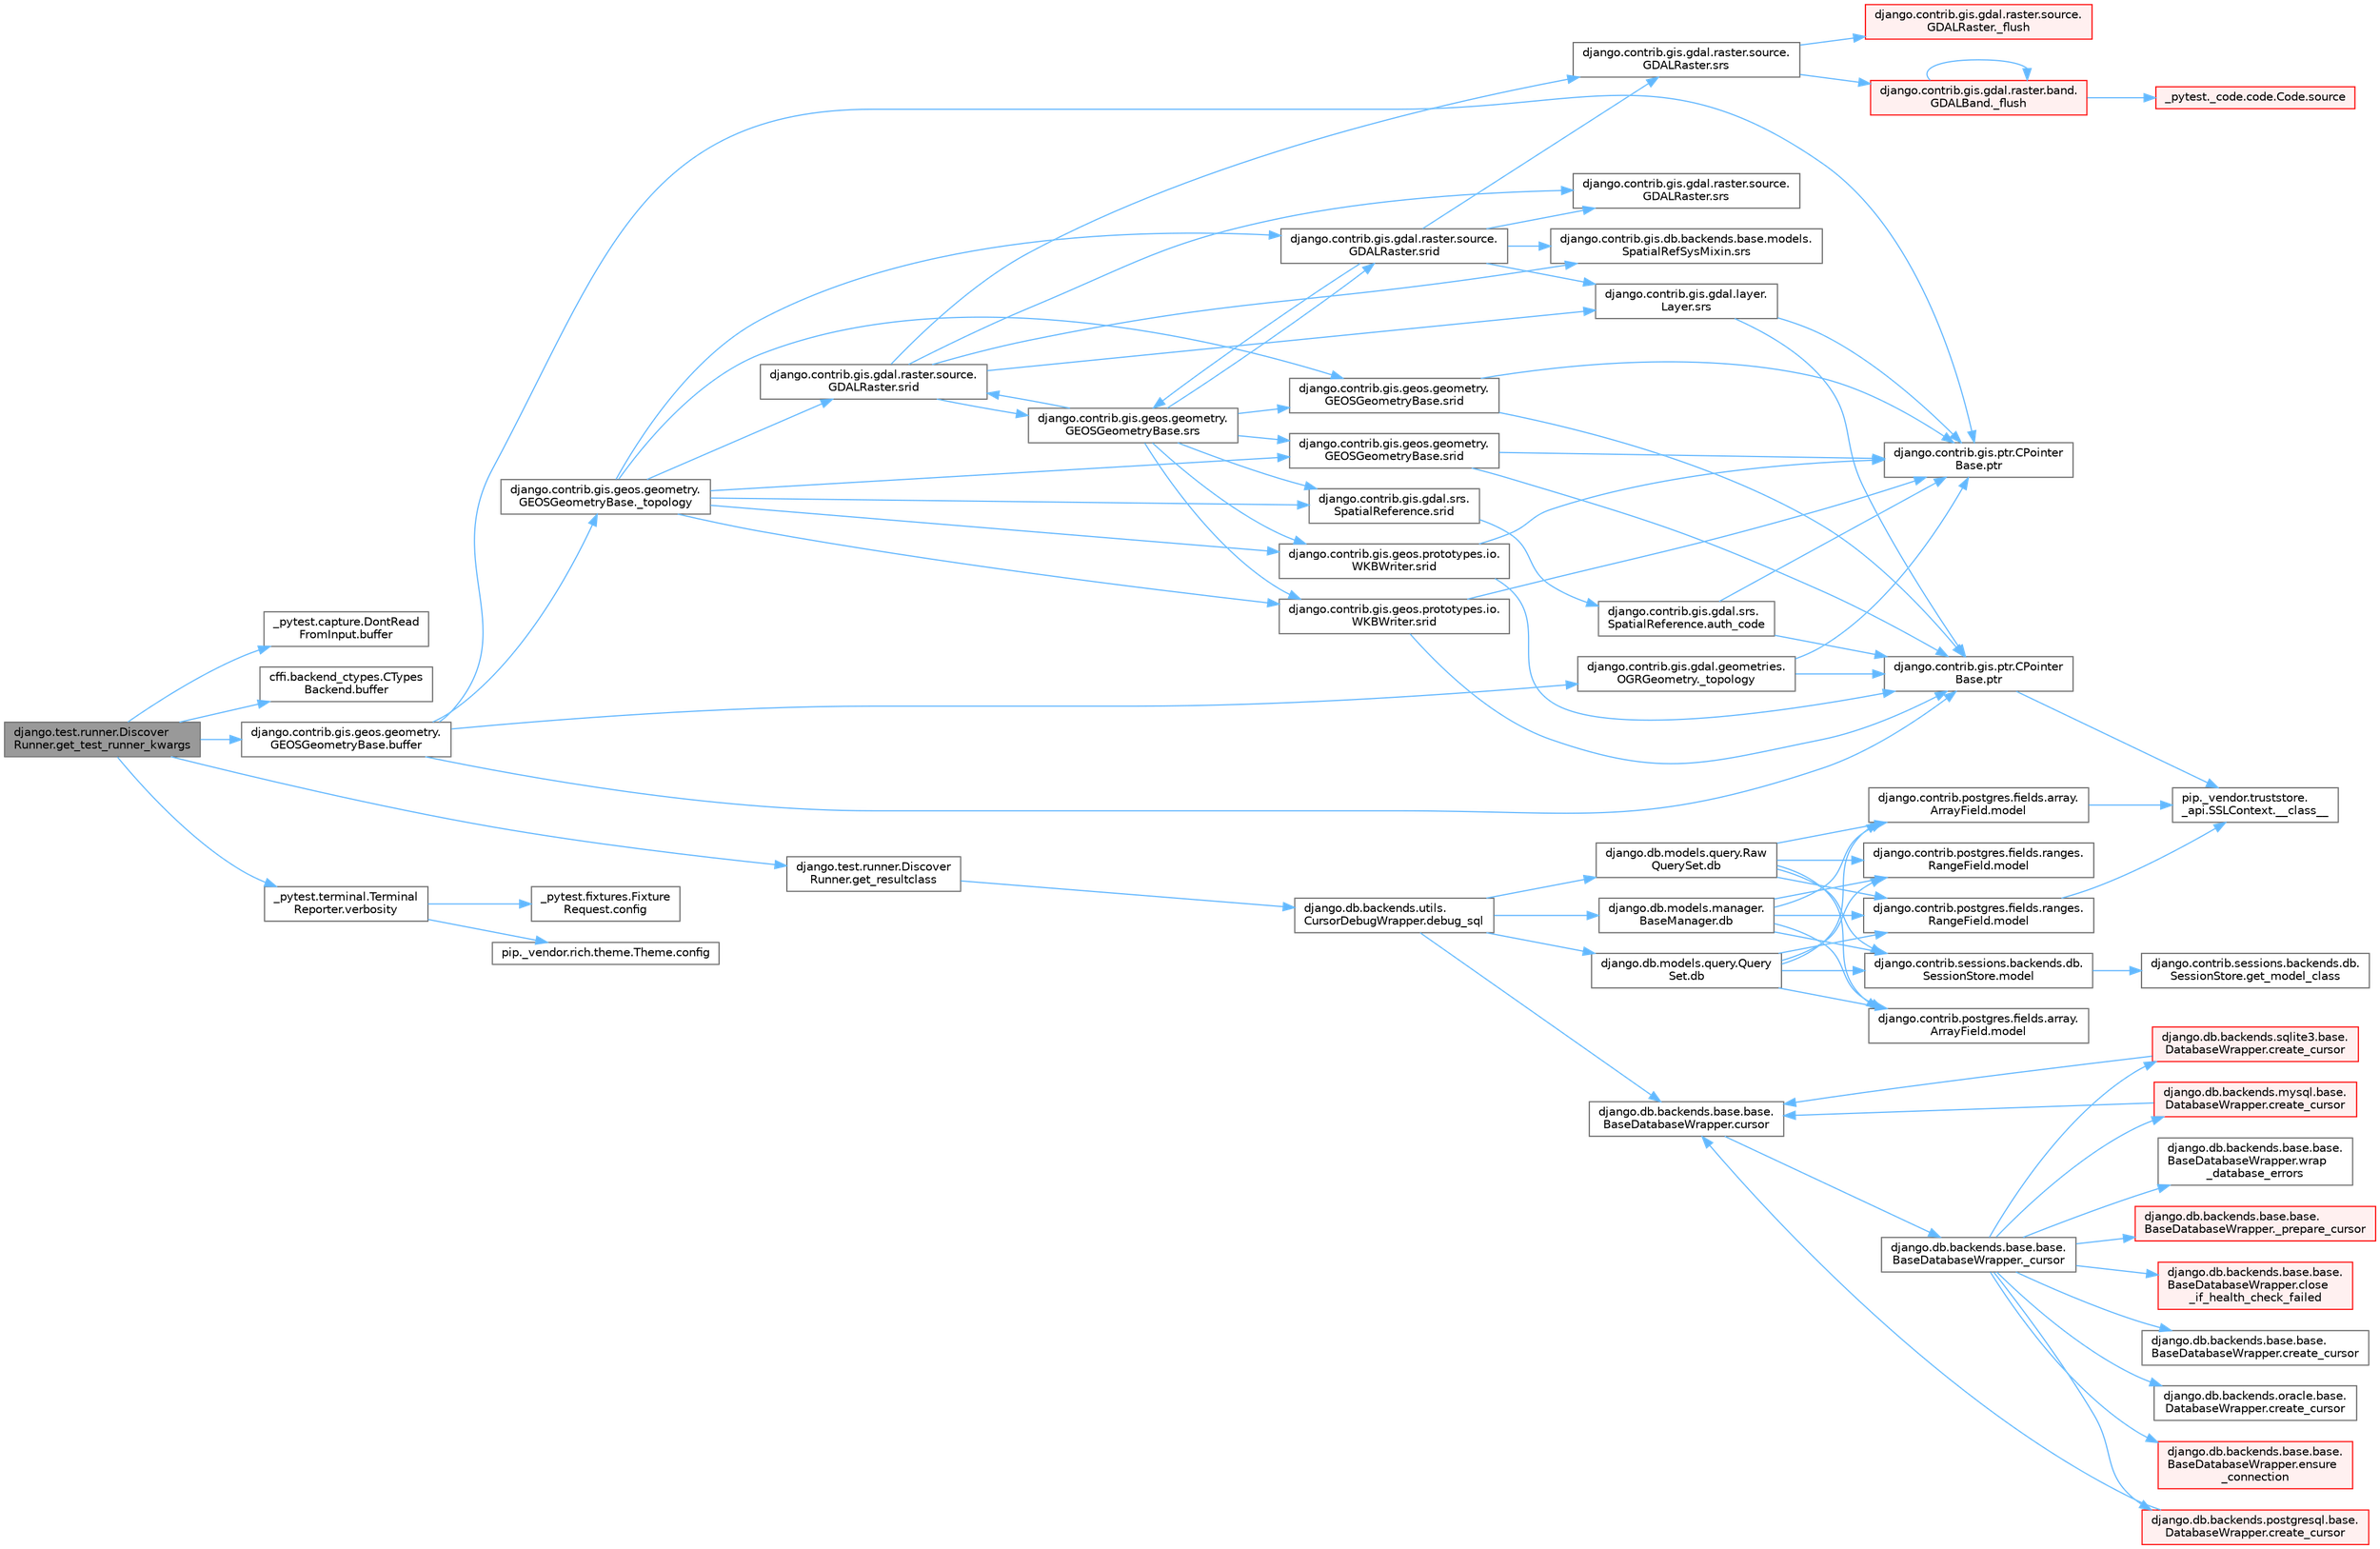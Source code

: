 digraph "django.test.runner.DiscoverRunner.get_test_runner_kwargs"
{
 // LATEX_PDF_SIZE
  bgcolor="transparent";
  edge [fontname=Helvetica,fontsize=10,labelfontname=Helvetica,labelfontsize=10];
  node [fontname=Helvetica,fontsize=10,shape=box,height=0.2,width=0.4];
  rankdir="LR";
  Node1 [id="Node000001",label="django.test.runner.Discover\lRunner.get_test_runner_kwargs",height=0.2,width=0.4,color="gray40", fillcolor="grey60", style="filled", fontcolor="black",tooltip=" "];
  Node1 -> Node2 [id="edge1_Node000001_Node000002",color="steelblue1",style="solid",tooltip=" "];
  Node2 [id="Node000002",label="_pytest.capture.DontRead\lFromInput.buffer",height=0.2,width=0.4,color="grey40", fillcolor="white", style="filled",URL="$class__pytest_1_1capture_1_1_dont_read_from_input.html#a8065cb7ea7f499e0b089fdbd38af7d1a",tooltip=" "];
  Node1 -> Node3 [id="edge2_Node000001_Node000003",color="steelblue1",style="solid",tooltip=" "];
  Node3 [id="Node000003",label="cffi.backend_ctypes.CTypes\lBackend.buffer",height=0.2,width=0.4,color="grey40", fillcolor="white", style="filled",URL="$classcffi_1_1backend__ctypes_1_1_c_types_backend.html#a0bf19926499ff419e97a713dc48fb61c",tooltip=" "];
  Node1 -> Node4 [id="edge3_Node000001_Node000004",color="steelblue1",style="solid",tooltip=" "];
  Node4 [id="Node000004",label="django.contrib.gis.geos.geometry.\lGEOSGeometryBase.buffer",height=0.2,width=0.4,color="grey40", fillcolor="white", style="filled",URL="$classdjango_1_1contrib_1_1gis_1_1geos_1_1geometry_1_1_g_e_o_s_geometry_base.html#a42422422c1d89880282b209dacbdf53e",tooltip=" "];
  Node4 -> Node5 [id="edge4_Node000004_Node000005",color="steelblue1",style="solid",tooltip=" "];
  Node5 [id="Node000005",label="django.contrib.gis.gdal.geometries.\lOGRGeometry._topology",height=0.2,width=0.4,color="grey40", fillcolor="white", style="filled",URL="$classdjango_1_1contrib_1_1gis_1_1gdal_1_1geometries_1_1_o_g_r_geometry.html#a73b65e92515e0cca020cca3dac2ad833",tooltip=" "];
  Node5 -> Node6 [id="edge5_Node000005_Node000006",color="steelblue1",style="solid",tooltip=" "];
  Node6 [id="Node000006",label="django.contrib.gis.ptr.CPointer\lBase.ptr",height=0.2,width=0.4,color="grey40", fillcolor="white", style="filled",URL="$classdjango_1_1contrib_1_1gis_1_1ptr_1_1_c_pointer_base.html#a55873c889d27c42497c5a832c24e041b",tooltip=" "];
  Node6 -> Node7 [id="edge6_Node000006_Node000007",color="steelblue1",style="solid",tooltip=" "];
  Node7 [id="Node000007",label="pip._vendor.truststore.\l_api.SSLContext.__class__",height=0.2,width=0.4,color="grey40", fillcolor="white", style="filled",URL="$classpip_1_1__vendor_1_1truststore_1_1__api_1_1_s_s_l_context.html#a530861514f31eabaa3f513557d6e66de",tooltip=" "];
  Node5 -> Node8 [id="edge7_Node000005_Node000008",color="steelblue1",style="solid",tooltip=" "];
  Node8 [id="Node000008",label="django.contrib.gis.ptr.CPointer\lBase.ptr",height=0.2,width=0.4,color="grey40", fillcolor="white", style="filled",URL="$classdjango_1_1contrib_1_1gis_1_1ptr_1_1_c_pointer_base.html#a73d2e45828ab4d985549c571852996fa",tooltip=" "];
  Node4 -> Node9 [id="edge8_Node000004_Node000009",color="steelblue1",style="solid",tooltip=" "];
  Node9 [id="Node000009",label="django.contrib.gis.geos.geometry.\lGEOSGeometryBase._topology",height=0.2,width=0.4,color="grey40", fillcolor="white", style="filled",URL="$classdjango_1_1contrib_1_1gis_1_1geos_1_1geometry_1_1_g_e_o_s_geometry_base.html#a57f10e6abc75e8c1a9b857a57c4cca2e",tooltip=" "];
  Node9 -> Node10 [id="edge9_Node000009_Node000010",color="steelblue1",style="solid",tooltip=" "];
  Node10 [id="Node000010",label="django.contrib.gis.gdal.raster.source.\lGDALRaster.srid",height=0.2,width=0.4,color="grey40", fillcolor="white", style="filled",URL="$classdjango_1_1contrib_1_1gis_1_1gdal_1_1raster_1_1source_1_1_g_d_a_l_raster.html#a64f1b2f9361820eb18392c0a0df9b46b",tooltip=" "];
  Node10 -> Node11 [id="edge10_Node000010_Node000011",color="steelblue1",style="solid",tooltip=" "];
  Node11 [id="Node000011",label="django.contrib.gis.db.backends.base.models.\lSpatialRefSysMixin.srs",height=0.2,width=0.4,color="grey40", fillcolor="white", style="filled",URL="$classdjango_1_1contrib_1_1gis_1_1db_1_1backends_1_1base_1_1models_1_1_spatial_ref_sys_mixin.html#ad34be004f9aba942c5d2bd011fda3044",tooltip=" "];
  Node10 -> Node12 [id="edge11_Node000010_Node000012",color="steelblue1",style="solid",tooltip=" "];
  Node12 [id="Node000012",label="django.contrib.gis.gdal.layer.\lLayer.srs",height=0.2,width=0.4,color="grey40", fillcolor="white", style="filled",URL="$classdjango_1_1contrib_1_1gis_1_1gdal_1_1layer_1_1_layer.html#ac1d51e5b32cdf55829e9a486b190ddc2",tooltip=" "];
  Node12 -> Node6 [id="edge12_Node000012_Node000006",color="steelblue1",style="solid",tooltip=" "];
  Node12 -> Node8 [id="edge13_Node000012_Node000008",color="steelblue1",style="solid",tooltip=" "];
  Node10 -> Node13 [id="edge14_Node000010_Node000013",color="steelblue1",style="solid",tooltip=" "];
  Node13 [id="Node000013",label="django.contrib.gis.gdal.raster.source.\lGDALRaster.srs",height=0.2,width=0.4,color="grey40", fillcolor="white", style="filled",URL="$classdjango_1_1contrib_1_1gis_1_1gdal_1_1raster_1_1source_1_1_g_d_a_l_raster.html#a1dbeee1eca81d7739c032009f1d7acb1",tooltip=" "];
  Node10 -> Node14 [id="edge15_Node000010_Node000014",color="steelblue1",style="solid",tooltip=" "];
  Node14 [id="Node000014",label="django.contrib.gis.gdal.raster.source.\lGDALRaster.srs",height=0.2,width=0.4,color="grey40", fillcolor="white", style="filled",URL="$classdjango_1_1contrib_1_1gis_1_1gdal_1_1raster_1_1source_1_1_g_d_a_l_raster.html#a867fd2ac08531bb04ded5f86cf484723",tooltip=" "];
  Node14 -> Node15 [id="edge16_Node000014_Node000015",color="steelblue1",style="solid",tooltip=" "];
  Node15 [id="Node000015",label="django.contrib.gis.gdal.raster.band.\lGDALBand._flush",height=0.2,width=0.4,color="red", fillcolor="#FFF0F0", style="filled",URL="$classdjango_1_1contrib_1_1gis_1_1gdal_1_1raster_1_1band_1_1_g_d_a_l_band.html#ae69747644a590b485b72c3314debdfc7",tooltip=" "];
  Node15 -> Node15 [id="edge17_Node000015_Node000015",color="steelblue1",style="solid",tooltip=" "];
  Node15 -> Node16 [id="edge18_Node000015_Node000016",color="steelblue1",style="solid",tooltip=" "];
  Node16 [id="Node000016",label="_pytest._code.code.Code.source",height=0.2,width=0.4,color="red", fillcolor="#FFF0F0", style="filled",URL="$class__pytest_1_1__code_1_1code_1_1_code.html#a22f60644a8fa658ab754ddca0bcb31fd",tooltip=" "];
  Node14 -> Node30 [id="edge19_Node000014_Node000030",color="steelblue1",style="solid",tooltip=" "];
  Node30 [id="Node000030",label="django.contrib.gis.gdal.raster.source.\lGDALRaster._flush",height=0.2,width=0.4,color="red", fillcolor="#FFF0F0", style="filled",URL="$classdjango_1_1contrib_1_1gis_1_1gdal_1_1raster_1_1source_1_1_g_d_a_l_raster.html#af272a67360ee049804d442bd344ff75b",tooltip=" "];
  Node10 -> Node39 [id="edge20_Node000010_Node000039",color="steelblue1",style="solid",tooltip=" "];
  Node39 [id="Node000039",label="django.contrib.gis.geos.geometry.\lGEOSGeometryBase.srs",height=0.2,width=0.4,color="grey40", fillcolor="white", style="filled",URL="$classdjango_1_1contrib_1_1gis_1_1geos_1_1geometry_1_1_g_e_o_s_geometry_base.html#aa433953a244f84e09ce9775e6348c9ea",tooltip=" "];
  Node39 -> Node10 [id="edge21_Node000039_Node000010",color="steelblue1",style="solid",tooltip=" "];
  Node39 -> Node40 [id="edge22_Node000039_Node000040",color="steelblue1",style="solid",tooltip=" "];
  Node40 [id="Node000040",label="django.contrib.gis.gdal.raster.source.\lGDALRaster.srid",height=0.2,width=0.4,color="grey40", fillcolor="white", style="filled",URL="$classdjango_1_1contrib_1_1gis_1_1gdal_1_1raster_1_1source_1_1_g_d_a_l_raster.html#a565bad87d893e08a4a415e39b1e41713",tooltip=" "];
  Node40 -> Node11 [id="edge23_Node000040_Node000011",color="steelblue1",style="solid",tooltip=" "];
  Node40 -> Node12 [id="edge24_Node000040_Node000012",color="steelblue1",style="solid",tooltip=" "];
  Node40 -> Node13 [id="edge25_Node000040_Node000013",color="steelblue1",style="solid",tooltip=" "];
  Node40 -> Node14 [id="edge26_Node000040_Node000014",color="steelblue1",style="solid",tooltip=" "];
  Node40 -> Node39 [id="edge27_Node000040_Node000039",color="steelblue1",style="solid",tooltip=" "];
  Node39 -> Node41 [id="edge28_Node000039_Node000041",color="steelblue1",style="solid",tooltip=" "];
  Node41 [id="Node000041",label="django.contrib.gis.gdal.srs.\lSpatialReference.srid",height=0.2,width=0.4,color="grey40", fillcolor="white", style="filled",URL="$classdjango_1_1contrib_1_1gis_1_1gdal_1_1srs_1_1_spatial_reference.html#a6f0221a227f58af3cadbd801359f4d6a",tooltip=" "];
  Node41 -> Node42 [id="edge29_Node000041_Node000042",color="steelblue1",style="solid",tooltip=" "];
  Node42 [id="Node000042",label="django.contrib.gis.gdal.srs.\lSpatialReference.auth_code",height=0.2,width=0.4,color="grey40", fillcolor="white", style="filled",URL="$classdjango_1_1contrib_1_1gis_1_1gdal_1_1srs_1_1_spatial_reference.html#aac9888c94a062cb9bb98a3f6f5f6b9a6",tooltip=" "];
  Node42 -> Node6 [id="edge30_Node000042_Node000006",color="steelblue1",style="solid",tooltip=" "];
  Node42 -> Node8 [id="edge31_Node000042_Node000008",color="steelblue1",style="solid",tooltip=" "];
  Node39 -> Node43 [id="edge32_Node000039_Node000043",color="steelblue1",style="solid",tooltip=" "];
  Node43 [id="Node000043",label="django.contrib.gis.geos.geometry.\lGEOSGeometryBase.srid",height=0.2,width=0.4,color="grey40", fillcolor="white", style="filled",URL="$classdjango_1_1contrib_1_1gis_1_1geos_1_1geometry_1_1_g_e_o_s_geometry_base.html#a5f66cc62cbd6fea05d043b4883dde9f8",tooltip=" "];
  Node43 -> Node6 [id="edge33_Node000043_Node000006",color="steelblue1",style="solid",tooltip=" "];
  Node43 -> Node8 [id="edge34_Node000043_Node000008",color="steelblue1",style="solid",tooltip=" "];
  Node39 -> Node44 [id="edge35_Node000039_Node000044",color="steelblue1",style="solid",tooltip=" "];
  Node44 [id="Node000044",label="django.contrib.gis.geos.geometry.\lGEOSGeometryBase.srid",height=0.2,width=0.4,color="grey40", fillcolor="white", style="filled",URL="$classdjango_1_1contrib_1_1gis_1_1geos_1_1geometry_1_1_g_e_o_s_geometry_base.html#a091e8d6264536991c11f30036af2c0c1",tooltip=" "];
  Node44 -> Node6 [id="edge36_Node000044_Node000006",color="steelblue1",style="solid",tooltip=" "];
  Node44 -> Node8 [id="edge37_Node000044_Node000008",color="steelblue1",style="solid",tooltip=" "];
  Node39 -> Node45 [id="edge38_Node000039_Node000045",color="steelblue1",style="solid",tooltip=" "];
  Node45 [id="Node000045",label="django.contrib.gis.geos.prototypes.io.\lWKBWriter.srid",height=0.2,width=0.4,color="grey40", fillcolor="white", style="filled",URL="$classdjango_1_1contrib_1_1gis_1_1geos_1_1prototypes_1_1io_1_1_w_k_b_writer.html#a0a8537b1b7b53d049b0a94923317867d",tooltip=" "];
  Node45 -> Node6 [id="edge39_Node000045_Node000006",color="steelblue1",style="solid",tooltip=" "];
  Node45 -> Node8 [id="edge40_Node000045_Node000008",color="steelblue1",style="solid",tooltip=" "];
  Node39 -> Node46 [id="edge41_Node000039_Node000046",color="steelblue1",style="solid",tooltip=" "];
  Node46 [id="Node000046",label="django.contrib.gis.geos.prototypes.io.\lWKBWriter.srid",height=0.2,width=0.4,color="grey40", fillcolor="white", style="filled",URL="$classdjango_1_1contrib_1_1gis_1_1geos_1_1prototypes_1_1io_1_1_w_k_b_writer.html#a6499b0621ccf8fe95d9540f61d874fe8",tooltip=" "];
  Node46 -> Node6 [id="edge42_Node000046_Node000006",color="steelblue1",style="solid",tooltip=" "];
  Node46 -> Node8 [id="edge43_Node000046_Node000008",color="steelblue1",style="solid",tooltip=" "];
  Node9 -> Node40 [id="edge44_Node000009_Node000040",color="steelblue1",style="solid",tooltip=" "];
  Node9 -> Node41 [id="edge45_Node000009_Node000041",color="steelblue1",style="solid",tooltip=" "];
  Node9 -> Node43 [id="edge46_Node000009_Node000043",color="steelblue1",style="solid",tooltip=" "];
  Node9 -> Node44 [id="edge47_Node000009_Node000044",color="steelblue1",style="solid",tooltip=" "];
  Node9 -> Node45 [id="edge48_Node000009_Node000045",color="steelblue1",style="solid",tooltip=" "];
  Node9 -> Node46 [id="edge49_Node000009_Node000046",color="steelblue1",style="solid",tooltip=" "];
  Node4 -> Node6 [id="edge50_Node000004_Node000006",color="steelblue1",style="solid",tooltip=" "];
  Node4 -> Node8 [id="edge51_Node000004_Node000008",color="steelblue1",style="solid",tooltip=" "];
  Node1 -> Node47 [id="edge52_Node000001_Node000047",color="steelblue1",style="solid",tooltip=" "];
  Node47 [id="Node000047",label="django.test.runner.Discover\lRunner.get_resultclass",height=0.2,width=0.4,color="grey40", fillcolor="white", style="filled",URL="$classdjango_1_1test_1_1runner_1_1_discover_runner.html#ab0b5c01d17cc57b4d43be6927b0cdcd4",tooltip=" "];
  Node47 -> Node48 [id="edge53_Node000047_Node000048",color="steelblue1",style="solid",tooltip=" "];
  Node48 [id="Node000048",label="django.db.backends.utils.\lCursorDebugWrapper.debug_sql",height=0.2,width=0.4,color="grey40", fillcolor="white", style="filled",URL="$classdjango_1_1db_1_1backends_1_1utils_1_1_cursor_debug_wrapper.html#a213aef67104a7ce0d658e2926dea04c2",tooltip=" "];
  Node48 -> Node49 [id="edge54_Node000048_Node000049",color="steelblue1",style="solid",tooltip=" "];
  Node49 [id="Node000049",label="django.db.backends.base.base.\lBaseDatabaseWrapper.cursor",height=0.2,width=0.4,color="grey40", fillcolor="white", style="filled",URL="$classdjango_1_1db_1_1backends_1_1base_1_1base_1_1_base_database_wrapper.html#a36460fef236d97a41d6ed05f035509f8",tooltip=" "];
  Node49 -> Node50 [id="edge55_Node000049_Node000050",color="steelblue1",style="solid",tooltip=" "];
  Node50 [id="Node000050",label="django.db.backends.base.base.\lBaseDatabaseWrapper._cursor",height=0.2,width=0.4,color="grey40", fillcolor="white", style="filled",URL="$classdjango_1_1db_1_1backends_1_1base_1_1base_1_1_base_database_wrapper.html#a4ab6e7f33d17ad7228f40516ace60c5f",tooltip=" "];
  Node50 -> Node51 [id="edge56_Node000050_Node000051",color="steelblue1",style="solid",tooltip=" "];
  Node51 [id="Node000051",label="django.db.backends.base.base.\lBaseDatabaseWrapper._prepare_cursor",height=0.2,width=0.4,color="red", fillcolor="#FFF0F0", style="filled",URL="$classdjango_1_1db_1_1backends_1_1base_1_1base_1_1_base_database_wrapper.html#af8f50dc5cd42b79109d8a262398e6c1c",tooltip=" "];
  Node50 -> Node66 [id="edge57_Node000050_Node000066",color="steelblue1",style="solid",tooltip=" "];
  Node66 [id="Node000066",label="django.db.backends.base.base.\lBaseDatabaseWrapper.close\l_if_health_check_failed",height=0.2,width=0.4,color="red", fillcolor="#FFF0F0", style="filled",URL="$classdjango_1_1db_1_1backends_1_1base_1_1base_1_1_base_database_wrapper.html#a3f4d11734d2da94781f00468b6bd3981",tooltip=" "];
  Node50 -> Node4249 [id="edge58_Node000050_Node004249",color="steelblue1",style="solid",tooltip=" "];
  Node4249 [id="Node004249",label="django.db.backends.base.base.\lBaseDatabaseWrapper.create_cursor",height=0.2,width=0.4,color="grey40", fillcolor="white", style="filled",URL="$classdjango_1_1db_1_1backends_1_1base_1_1base_1_1_base_database_wrapper.html#ad5770c39dbfca2cff60c756f9da65e7e",tooltip=" "];
  Node50 -> Node4250 [id="edge59_Node000050_Node004250",color="steelblue1",style="solid",tooltip=" "];
  Node4250 [id="Node004250",label="django.db.backends.mysql.base.\lDatabaseWrapper.create_cursor",height=0.2,width=0.4,color="red", fillcolor="#FFF0F0", style="filled",URL="$classdjango_1_1db_1_1backends_1_1mysql_1_1base_1_1_database_wrapper.html#a0ff5c552844653c9008b2c1c843cb949",tooltip=" "];
  Node4250 -> Node49 [id="edge60_Node004250_Node000049",color="steelblue1",style="solid",tooltip=" "];
  Node50 -> Node4251 [id="edge61_Node000050_Node004251",color="steelblue1",style="solid",tooltip=" "];
  Node4251 [id="Node004251",label="django.db.backends.oracle.base.\lDatabaseWrapper.create_cursor",height=0.2,width=0.4,color="grey40", fillcolor="white", style="filled",URL="$classdjango_1_1db_1_1backends_1_1oracle_1_1base_1_1_database_wrapper.html#a82a148a124e32910f7432160ddc47da4",tooltip=" "];
  Node50 -> Node4252 [id="edge62_Node000050_Node004252",color="steelblue1",style="solid",tooltip=" "];
  Node4252 [id="Node004252",label="django.db.backends.postgresql.base.\lDatabaseWrapper.create_cursor",height=0.2,width=0.4,color="red", fillcolor="#FFF0F0", style="filled",URL="$classdjango_1_1db_1_1backends_1_1postgresql_1_1base_1_1_database_wrapper.html#a0097c2f901cc5ac98af1b51b05eafec1",tooltip=" "];
  Node4252 -> Node49 [id="edge63_Node004252_Node000049",color="steelblue1",style="solid",tooltip=" "];
  Node50 -> Node4253 [id="edge64_Node000050_Node004253",color="steelblue1",style="solid",tooltip=" "];
  Node4253 [id="Node004253",label="django.db.backends.sqlite3.base.\lDatabaseWrapper.create_cursor",height=0.2,width=0.4,color="red", fillcolor="#FFF0F0", style="filled",URL="$classdjango_1_1db_1_1backends_1_1sqlite3_1_1base_1_1_database_wrapper.html#a432ac337ae585453ec5c6c37a42ba892",tooltip=" "];
  Node4253 -> Node49 [id="edge65_Node004253_Node000049",color="steelblue1",style="solid",tooltip=" "];
  Node50 -> Node4264 [id="edge66_Node000050_Node004264",color="steelblue1",style="solid",tooltip=" "];
  Node4264 [id="Node004264",label="django.db.backends.base.base.\lBaseDatabaseWrapper.ensure\l_connection",height=0.2,width=0.4,color="red", fillcolor="#FFF0F0", style="filled",URL="$classdjango_1_1db_1_1backends_1_1base_1_1base_1_1_base_database_wrapper.html#a92c7bfe2efb05b06bb23cc7de201dbb5",tooltip=" "];
  Node50 -> Node1062 [id="edge67_Node000050_Node001062",color="steelblue1",style="solid",tooltip=" "];
  Node1062 [id="Node001062",label="django.db.backends.base.base.\lBaseDatabaseWrapper.wrap\l_database_errors",height=0.2,width=0.4,color="grey40", fillcolor="white", style="filled",URL="$classdjango_1_1db_1_1backends_1_1base_1_1base_1_1_base_database_wrapper.html#a050bf6b64d53029621c20b8f56b13596",tooltip=" "];
  Node48 -> Node18 [id="edge68_Node000048_Node000018",color="steelblue1",style="solid",tooltip=" "];
  Node18 [id="Node000018",label="django.db.models.manager.\lBaseManager.db",height=0.2,width=0.4,color="grey40", fillcolor="white", style="filled",URL="$classdjango_1_1db_1_1models_1_1manager_1_1_base_manager.html#ad6c30d1033fbe64ca4ac1d2bf0162a8a",tooltip=" "];
  Node18 -> Node19 [id="edge69_Node000018_Node000019",color="steelblue1",style="solid",tooltip=" "];
  Node19 [id="Node000019",label="django.contrib.postgres.fields.array.\lArrayField.model",height=0.2,width=0.4,color="grey40", fillcolor="white", style="filled",URL="$classdjango_1_1contrib_1_1postgres_1_1fields_1_1array_1_1_array_field.html#a4402eef4c4784e00671c9f229481f4c1",tooltip=" "];
  Node19 -> Node7 [id="edge70_Node000019_Node000007",color="steelblue1",style="solid",tooltip=" "];
  Node18 -> Node20 [id="edge71_Node000018_Node000020",color="steelblue1",style="solid",tooltip=" "];
  Node20 [id="Node000020",label="django.contrib.postgres.fields.array.\lArrayField.model",height=0.2,width=0.4,color="grey40", fillcolor="white", style="filled",URL="$classdjango_1_1contrib_1_1postgres_1_1fields_1_1array_1_1_array_field.html#a50a2796de85f960ca282b56ef2d9446c",tooltip=" "];
  Node18 -> Node21 [id="edge72_Node000018_Node000021",color="steelblue1",style="solid",tooltip=" "];
  Node21 [id="Node000021",label="django.contrib.postgres.fields.ranges.\lRangeField.model",height=0.2,width=0.4,color="grey40", fillcolor="white", style="filled",URL="$classdjango_1_1contrib_1_1postgres_1_1fields_1_1ranges_1_1_range_field.html#aa38c2bbd1bad0c8f9b0315ee468867a2",tooltip=" "];
  Node21 -> Node7 [id="edge73_Node000021_Node000007",color="steelblue1",style="solid",tooltip=" "];
  Node18 -> Node22 [id="edge74_Node000018_Node000022",color="steelblue1",style="solid",tooltip=" "];
  Node22 [id="Node000022",label="django.contrib.postgres.fields.ranges.\lRangeField.model",height=0.2,width=0.4,color="grey40", fillcolor="white", style="filled",URL="$classdjango_1_1contrib_1_1postgres_1_1fields_1_1ranges_1_1_range_field.html#a91b36827f010affd1ff89569cf40d1af",tooltip=" "];
  Node18 -> Node23 [id="edge75_Node000018_Node000023",color="steelblue1",style="solid",tooltip=" "];
  Node23 [id="Node000023",label="django.contrib.sessions.backends.db.\lSessionStore.model",height=0.2,width=0.4,color="grey40", fillcolor="white", style="filled",URL="$classdjango_1_1contrib_1_1sessions_1_1backends_1_1db_1_1_session_store.html#af52cfb4371af389c8bd4a6780274c403",tooltip=" "];
  Node23 -> Node24 [id="edge76_Node000023_Node000024",color="steelblue1",style="solid",tooltip=" "];
  Node24 [id="Node000024",label="django.contrib.sessions.backends.db.\lSessionStore.get_model_class",height=0.2,width=0.4,color="grey40", fillcolor="white", style="filled",URL="$classdjango_1_1contrib_1_1sessions_1_1backends_1_1db_1_1_session_store.html#a5e2d862e271e8f9173021bcaa61305ad",tooltip=" "];
  Node48 -> Node25 [id="edge77_Node000048_Node000025",color="steelblue1",style="solid",tooltip=" "];
  Node25 [id="Node000025",label="django.db.models.query.Query\lSet.db",height=0.2,width=0.4,color="grey40", fillcolor="white", style="filled",URL="$classdjango_1_1db_1_1models_1_1query_1_1_query_set.html#a6ff7e94dd4e7293da5fb86f6349ce9b8",tooltip=" "];
  Node25 -> Node19 [id="edge78_Node000025_Node000019",color="steelblue1",style="solid",tooltip=" "];
  Node25 -> Node20 [id="edge79_Node000025_Node000020",color="steelblue1",style="solid",tooltip=" "];
  Node25 -> Node21 [id="edge80_Node000025_Node000021",color="steelblue1",style="solid",tooltip=" "];
  Node25 -> Node22 [id="edge81_Node000025_Node000022",color="steelblue1",style="solid",tooltip=" "];
  Node25 -> Node23 [id="edge82_Node000025_Node000023",color="steelblue1",style="solid",tooltip=" "];
  Node48 -> Node26 [id="edge83_Node000048_Node000026",color="steelblue1",style="solid",tooltip=" "];
  Node26 [id="Node000026",label="django.db.models.query.Raw\lQuerySet.db",height=0.2,width=0.4,color="grey40", fillcolor="white", style="filled",URL="$classdjango_1_1db_1_1models_1_1query_1_1_raw_query_set.html#a1f352bf15faf0aa43e22709fde8f7564",tooltip=" "];
  Node26 -> Node19 [id="edge84_Node000026_Node000019",color="steelblue1",style="solid",tooltip=" "];
  Node26 -> Node20 [id="edge85_Node000026_Node000020",color="steelblue1",style="solid",tooltip=" "];
  Node26 -> Node21 [id="edge86_Node000026_Node000021",color="steelblue1",style="solid",tooltip=" "];
  Node26 -> Node22 [id="edge87_Node000026_Node000022",color="steelblue1",style="solid",tooltip=" "];
  Node26 -> Node23 [id="edge88_Node000026_Node000023",color="steelblue1",style="solid",tooltip=" "];
  Node1 -> Node1085 [id="edge89_Node000001_Node001085",color="steelblue1",style="solid",tooltip=" "];
  Node1085 [id="Node001085",label="_pytest.terminal.Terminal\lReporter.verbosity",height=0.2,width=0.4,color="grey40", fillcolor="white", style="filled",URL="$class__pytest_1_1terminal_1_1_terminal_reporter.html#a620047ffec9ba4f5cca84af25b3adbcf",tooltip=" "];
  Node1085 -> Node131 [id="edge90_Node001085_Node000131",color="steelblue1",style="solid",tooltip=" "];
  Node131 [id="Node000131",label="_pytest.fixtures.Fixture\lRequest.config",height=0.2,width=0.4,color="grey40", fillcolor="white", style="filled",URL="$class__pytest_1_1fixtures_1_1_fixture_request.html#a9ed7b83923283e6cc50ae1c56f68b36d",tooltip=" "];
  Node1085 -> Node132 [id="edge91_Node001085_Node000132",color="steelblue1",style="solid",tooltip=" "];
  Node132 [id="Node000132",label="pip._vendor.rich.theme.Theme.config",height=0.2,width=0.4,color="grey40", fillcolor="white", style="filled",URL="$classpip_1_1__vendor_1_1rich_1_1theme_1_1_theme.html#a66944133178df92a2cc2793b6053a2ea",tooltip=" "];
}

